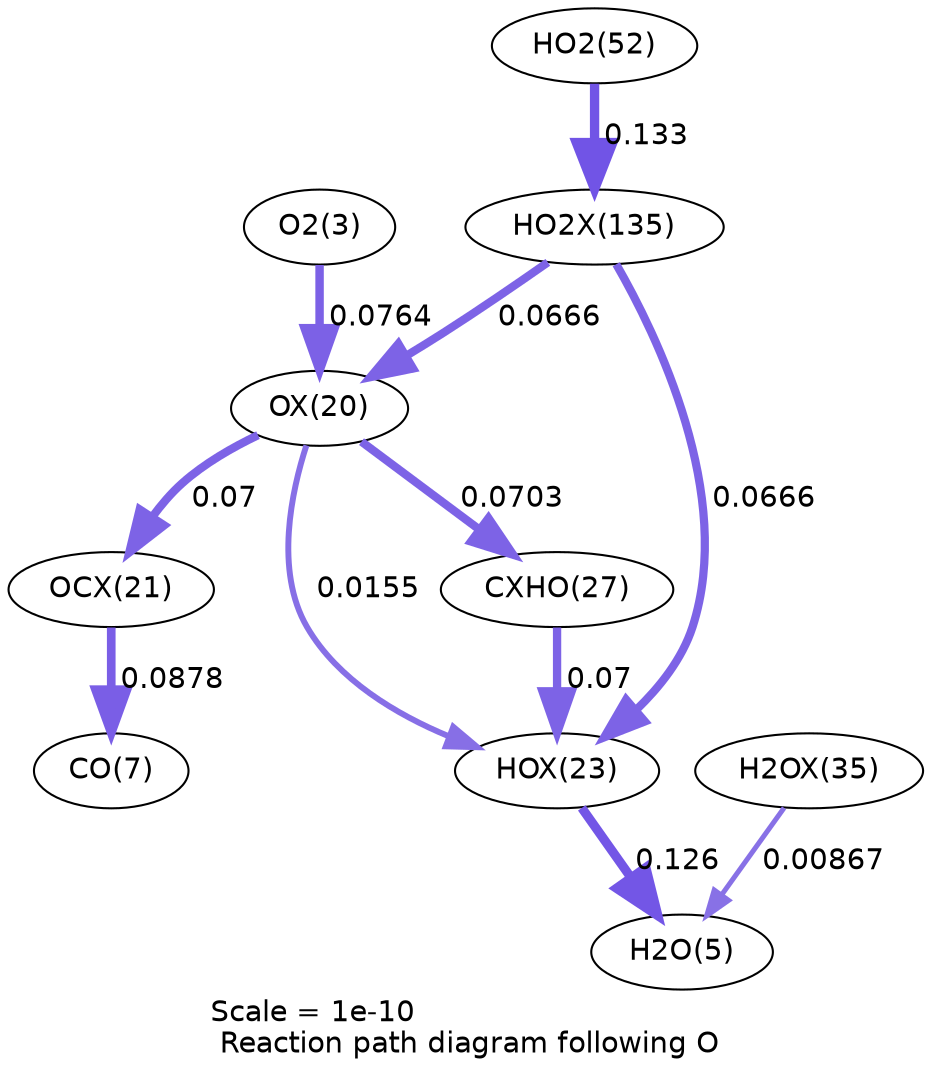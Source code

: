 digraph reaction_paths {
center=1;
s5 -> s24[fontname="Helvetica", penwidth=4.06, arrowsize=2.03, color="0.7, 0.576, 0.9"
, label=" 0.0764"];
s24 -> s27[fontname="Helvetica", penwidth=2.85, arrowsize=1.43, color="0.7, 0.515, 0.9"
, label=" 0.0155"];
s24 -> s29[fontname="Helvetica", penwidth=4, arrowsize=2, color="0.7, 0.57, 0.9"
, label=" 0.0703"];
s24 -> s25[fontname="Helvetica", penwidth=3.99, arrowsize=2, color="0.7, 0.57, 0.9"
, label=" 0.07"];
s39 -> s24[fontname="Helvetica", penwidth=3.95, arrowsize=1.98, color="0.7, 0.567, 0.9"
, label=" 0.0666"];
s27 -> s7[fontname="Helvetica", penwidth=4.44, arrowsize=2.22, color="0.7, 0.626, 0.9"
, label=" 0.126"];
s29 -> s27[fontname="Helvetica", penwidth=3.99, arrowsize=2, color="0.7, 0.57, 0.9"
, label=" 0.07"];
s39 -> s27[fontname="Helvetica", penwidth=3.95, arrowsize=1.98, color="0.7, 0.567, 0.9"
, label=" 0.0666"];
s32 -> s7[fontname="Helvetica", penwidth=2.42, arrowsize=1.21, color="0.7, 0.509, 0.9"
, label=" 0.00867"];
s25 -> s9[fontname="Helvetica", penwidth=4.16, arrowsize=2.08, color="0.7, 0.588, 0.9"
, label=" 0.0878"];
s21 -> s39[fontname="Helvetica", penwidth=4.48, arrowsize=2.24, color="0.7, 0.633, 0.9"
, label=" 0.133"];
s5 [ fontname="Helvetica", label="O2(3)"];
s7 [ fontname="Helvetica", label="H2O(5)"];
s9 [ fontname="Helvetica", label="CO(7)"];
s21 [ fontname="Helvetica", label="HO2(52)"];
s24 [ fontname="Helvetica", label="OX(20)"];
s25 [ fontname="Helvetica", label="OCX(21)"];
s27 [ fontname="Helvetica", label="HOX(23)"];
s29 [ fontname="Helvetica", label="CXHO(27)"];
s32 [ fontname="Helvetica", label="H2OX(35)"];
s39 [ fontname="Helvetica", label="HO2X(135)"];
 label = "Scale = 1e-10\l Reaction path diagram following O";
 fontname = "Helvetica";
}

